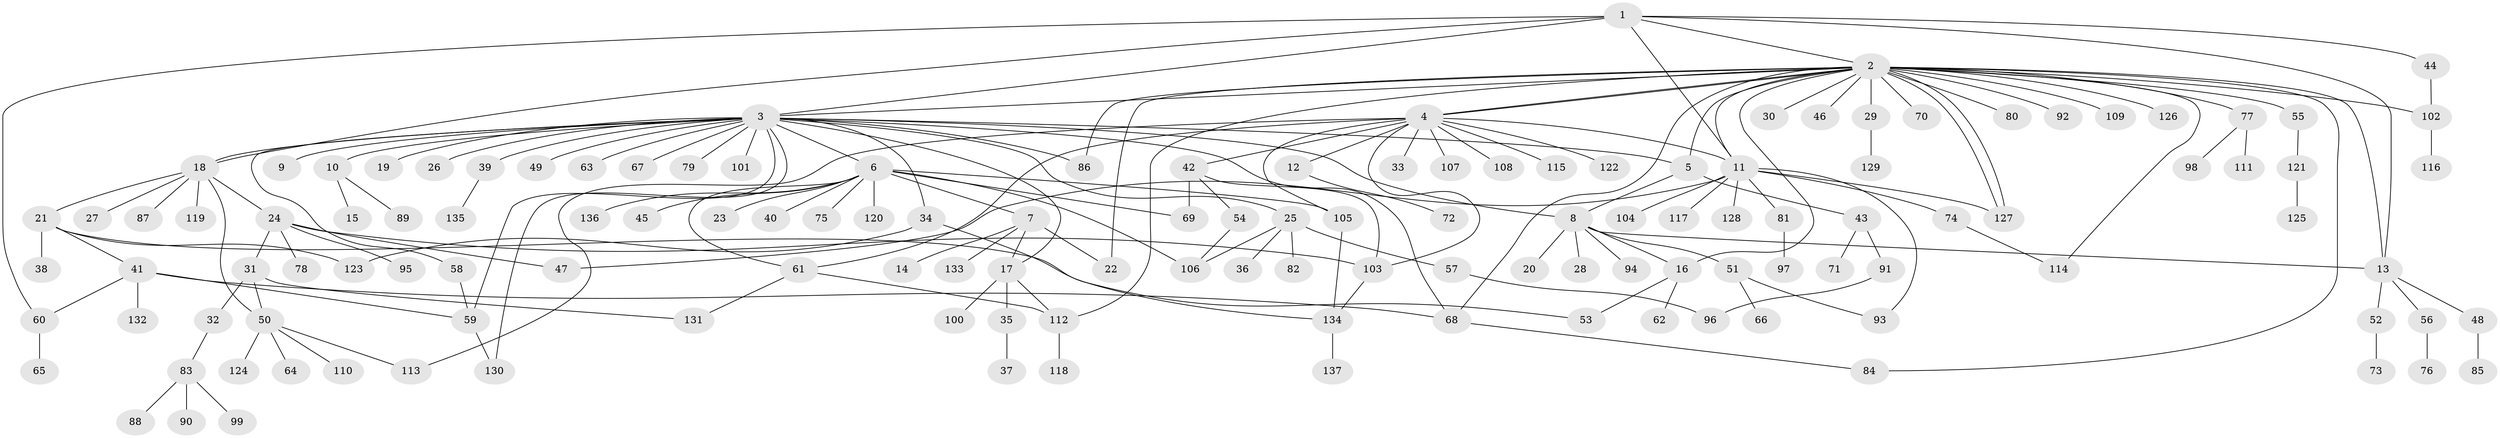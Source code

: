 // Generated by graph-tools (version 1.1) at 2025/26/03/09/25 03:26:01]
// undirected, 137 vertices, 179 edges
graph export_dot {
graph [start="1"]
  node [color=gray90,style=filled];
  1;
  2;
  3;
  4;
  5;
  6;
  7;
  8;
  9;
  10;
  11;
  12;
  13;
  14;
  15;
  16;
  17;
  18;
  19;
  20;
  21;
  22;
  23;
  24;
  25;
  26;
  27;
  28;
  29;
  30;
  31;
  32;
  33;
  34;
  35;
  36;
  37;
  38;
  39;
  40;
  41;
  42;
  43;
  44;
  45;
  46;
  47;
  48;
  49;
  50;
  51;
  52;
  53;
  54;
  55;
  56;
  57;
  58;
  59;
  60;
  61;
  62;
  63;
  64;
  65;
  66;
  67;
  68;
  69;
  70;
  71;
  72;
  73;
  74;
  75;
  76;
  77;
  78;
  79;
  80;
  81;
  82;
  83;
  84;
  85;
  86;
  87;
  88;
  89;
  90;
  91;
  92;
  93;
  94;
  95;
  96;
  97;
  98;
  99;
  100;
  101;
  102;
  103;
  104;
  105;
  106;
  107;
  108;
  109;
  110;
  111;
  112;
  113;
  114;
  115;
  116;
  117;
  118;
  119;
  120;
  121;
  122;
  123;
  124;
  125;
  126;
  127;
  128;
  129;
  130;
  131;
  132;
  133;
  134;
  135;
  136;
  137;
  1 -- 2;
  1 -- 3;
  1 -- 11;
  1 -- 13;
  1 -- 18;
  1 -- 44;
  1 -- 60;
  2 -- 3;
  2 -- 4;
  2 -- 4;
  2 -- 5;
  2 -- 11;
  2 -- 13;
  2 -- 16;
  2 -- 22;
  2 -- 29;
  2 -- 30;
  2 -- 46;
  2 -- 55;
  2 -- 68;
  2 -- 70;
  2 -- 77;
  2 -- 80;
  2 -- 84;
  2 -- 86;
  2 -- 92;
  2 -- 102;
  2 -- 109;
  2 -- 112;
  2 -- 114;
  2 -- 126;
  2 -- 127;
  2 -- 127;
  3 -- 5;
  3 -- 6;
  3 -- 8;
  3 -- 9;
  3 -- 10;
  3 -- 17;
  3 -- 18;
  3 -- 19;
  3 -- 25;
  3 -- 26;
  3 -- 34;
  3 -- 39;
  3 -- 49;
  3 -- 58;
  3 -- 59;
  3 -- 63;
  3 -- 67;
  3 -- 68;
  3 -- 79;
  3 -- 86;
  3 -- 101;
  3 -- 130;
  4 -- 11;
  4 -- 12;
  4 -- 33;
  4 -- 42;
  4 -- 61;
  4 -- 103;
  4 -- 105;
  4 -- 107;
  4 -- 108;
  4 -- 113;
  4 -- 115;
  4 -- 122;
  5 -- 8;
  5 -- 43;
  6 -- 7;
  6 -- 23;
  6 -- 40;
  6 -- 45;
  6 -- 61;
  6 -- 69;
  6 -- 75;
  6 -- 105;
  6 -- 106;
  6 -- 120;
  6 -- 136;
  7 -- 14;
  7 -- 17;
  7 -- 22;
  7 -- 133;
  8 -- 13;
  8 -- 16;
  8 -- 20;
  8 -- 28;
  8 -- 51;
  8 -- 94;
  10 -- 15;
  10 -- 89;
  11 -- 47;
  11 -- 74;
  11 -- 81;
  11 -- 93;
  11 -- 104;
  11 -- 117;
  11 -- 127;
  11 -- 128;
  12 -- 72;
  13 -- 48;
  13 -- 52;
  13 -- 56;
  16 -- 53;
  16 -- 62;
  17 -- 35;
  17 -- 100;
  17 -- 112;
  18 -- 21;
  18 -- 24;
  18 -- 27;
  18 -- 50;
  18 -- 87;
  18 -- 119;
  21 -- 38;
  21 -- 41;
  21 -- 53;
  21 -- 123;
  24 -- 31;
  24 -- 47;
  24 -- 78;
  24 -- 95;
  24 -- 103;
  25 -- 36;
  25 -- 57;
  25 -- 82;
  25 -- 106;
  29 -- 129;
  31 -- 32;
  31 -- 50;
  31 -- 131;
  32 -- 83;
  34 -- 123;
  34 -- 134;
  35 -- 37;
  39 -- 135;
  41 -- 59;
  41 -- 60;
  41 -- 68;
  41 -- 132;
  42 -- 54;
  42 -- 69;
  42 -- 103;
  43 -- 71;
  43 -- 91;
  44 -- 102;
  48 -- 85;
  50 -- 64;
  50 -- 110;
  50 -- 113;
  50 -- 124;
  51 -- 66;
  51 -- 93;
  52 -- 73;
  54 -- 106;
  55 -- 121;
  56 -- 76;
  57 -- 96;
  58 -- 59;
  59 -- 130;
  60 -- 65;
  61 -- 112;
  61 -- 131;
  68 -- 84;
  74 -- 114;
  77 -- 98;
  77 -- 111;
  81 -- 97;
  83 -- 88;
  83 -- 90;
  83 -- 99;
  91 -- 96;
  102 -- 116;
  103 -- 134;
  105 -- 134;
  112 -- 118;
  121 -- 125;
  134 -- 137;
}
